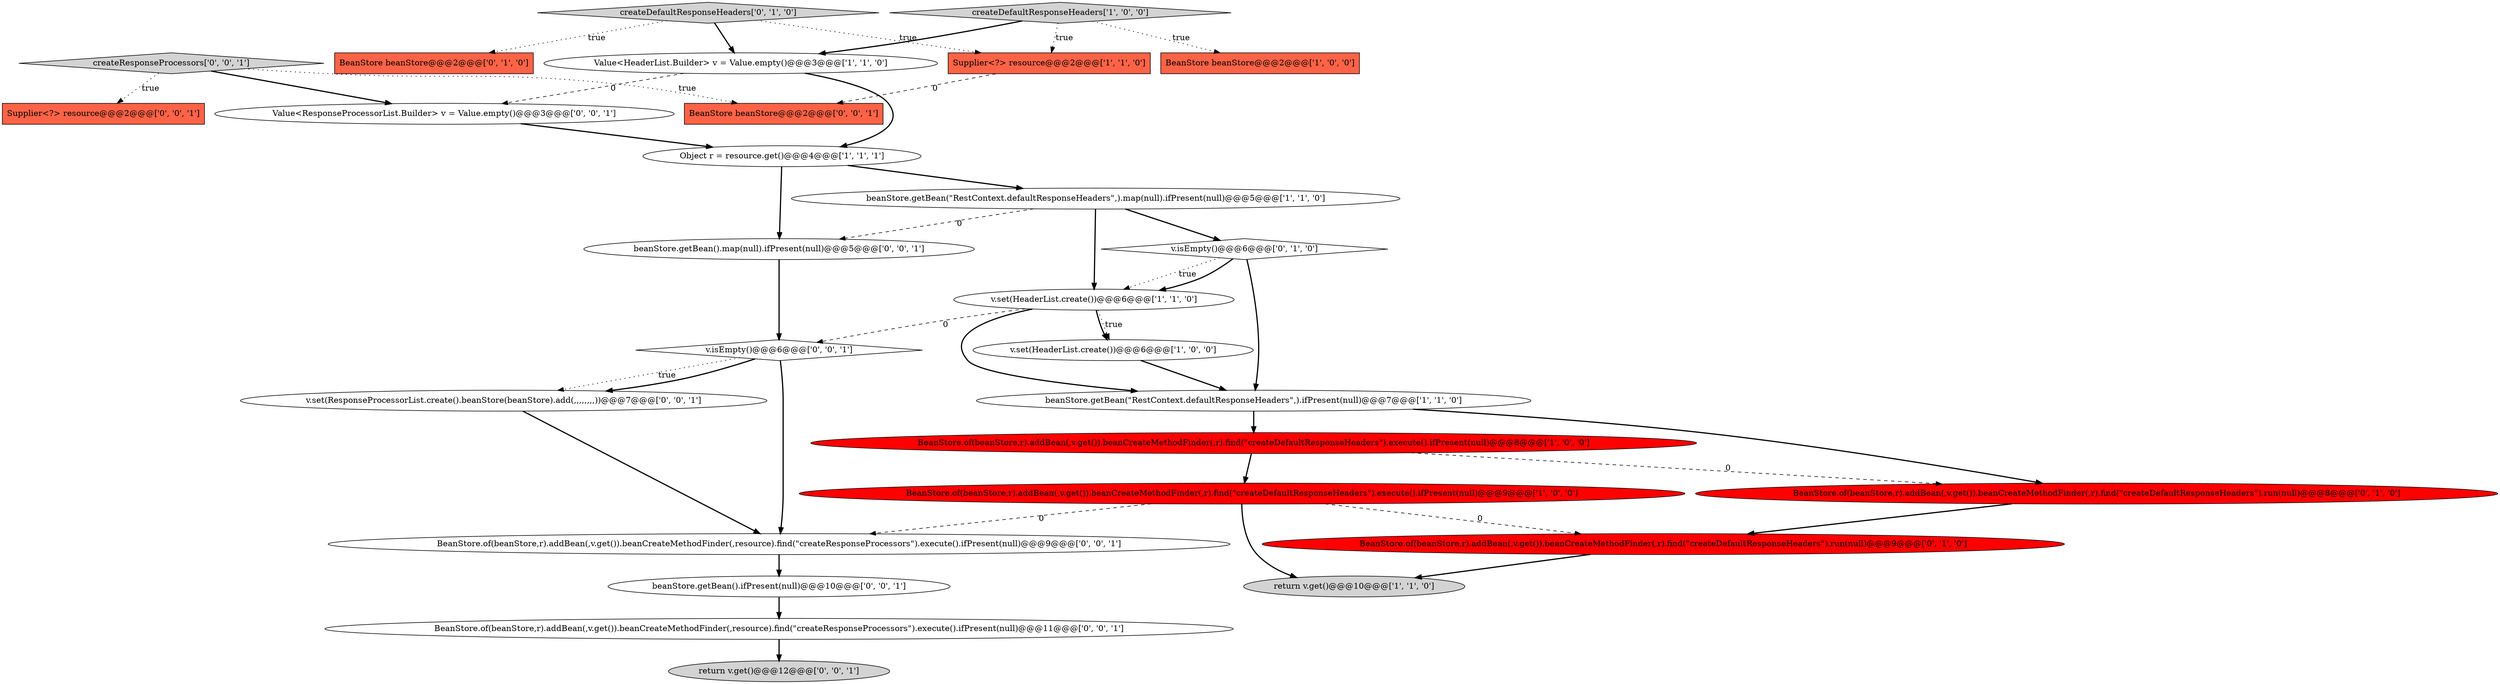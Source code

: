 digraph {
27 [style = filled, label = "return v.get()@@@12@@@['0', '0', '1']", fillcolor = lightgray, shape = ellipse image = "AAA0AAABBB3BBB"];
10 [style = filled, label = "Supplier<?> resource@@@2@@@['1', '1', '0']", fillcolor = tomato, shape = box image = "AAA0AAABBB1BBB"];
14 [style = filled, label = "BeanStore.of(beanStore,r).addBean(,v.get()).beanCreateMethodFinder(,r).find(\"createDefaultResponseHeaders\").run(null)@@@8@@@['0', '1', '0']", fillcolor = red, shape = ellipse image = "AAA1AAABBB2BBB"];
21 [style = filled, label = "v.isEmpty()@@@6@@@['0', '0', '1']", fillcolor = white, shape = diamond image = "AAA0AAABBB3BBB"];
8 [style = filled, label = "beanStore.getBean(\"RestContext.defaultResponseHeaders\",).map(null).ifPresent(null)@@@5@@@['1', '1', '0']", fillcolor = white, shape = ellipse image = "AAA0AAABBB1BBB"];
22 [style = filled, label = "v.set(ResponseProcessorList.create().beanStore(beanStore).add(,,,,,,,,))@@@7@@@['0', '0', '1']", fillcolor = white, shape = ellipse image = "AAA0AAABBB3BBB"];
12 [style = filled, label = "createDefaultResponseHeaders['0', '1', '0']", fillcolor = lightgray, shape = diamond image = "AAA0AAABBB2BBB"];
1 [style = filled, label = "Value<HeaderList.Builder> v = Value.empty()@@@3@@@['1', '1', '0']", fillcolor = white, shape = ellipse image = "AAA0AAABBB1BBB"];
0 [style = filled, label = "BeanStore.of(beanStore,r).addBean(,v.get()).beanCreateMethodFinder(,r).find(\"createDefaultResponseHeaders\").execute().ifPresent(null)@@@9@@@['1', '0', '0']", fillcolor = red, shape = ellipse image = "AAA1AAABBB1BBB"];
3 [style = filled, label = "createDefaultResponseHeaders['1', '0', '0']", fillcolor = lightgray, shape = diamond image = "AAA0AAABBB1BBB"];
11 [style = filled, label = "BeanStore.of(beanStore,r).addBean(,v.get()).beanCreateMethodFinder(,r).find(\"createDefaultResponseHeaders\").execute().ifPresent(null)@@@8@@@['1', '0', '0']", fillcolor = red, shape = ellipse image = "AAA1AAABBB1BBB"];
5 [style = filled, label = "beanStore.getBean(\"RestContext.defaultResponseHeaders\",).ifPresent(null)@@@7@@@['1', '1', '0']", fillcolor = white, shape = ellipse image = "AAA0AAABBB1BBB"];
18 [style = filled, label = "BeanStore.of(beanStore,r).addBean(,v.get()).beanCreateMethodFinder(,resource).find(\"createResponseProcessors\").execute().ifPresent(null)@@@11@@@['0', '0', '1']", fillcolor = white, shape = ellipse image = "AAA0AAABBB3BBB"];
24 [style = filled, label = "BeanStore.of(beanStore,r).addBean(,v.get()).beanCreateMethodFinder(,resource).find(\"createResponseProcessors\").execute().ifPresent(null)@@@9@@@['0', '0', '1']", fillcolor = white, shape = ellipse image = "AAA0AAABBB3BBB"];
6 [style = filled, label = "return v.get()@@@10@@@['1', '1', '0']", fillcolor = lightgray, shape = ellipse image = "AAA0AAABBB1BBB"];
13 [style = filled, label = "v.isEmpty()@@@6@@@['0', '1', '0']", fillcolor = white, shape = diamond image = "AAA0AAABBB2BBB"];
23 [style = filled, label = "beanStore.getBean().ifPresent(null)@@@10@@@['0', '0', '1']", fillcolor = white, shape = ellipse image = "AAA0AAABBB3BBB"];
20 [style = filled, label = "createResponseProcessors['0', '0', '1']", fillcolor = lightgray, shape = diamond image = "AAA0AAABBB3BBB"];
2 [style = filled, label = "Object r = resource.get()@@@4@@@['1', '1', '1']", fillcolor = white, shape = ellipse image = "AAA0AAABBB1BBB"];
9 [style = filled, label = "BeanStore beanStore@@@2@@@['1', '0', '0']", fillcolor = tomato, shape = box image = "AAA0AAABBB1BBB"];
26 [style = filled, label = "beanStore.getBean().map(null).ifPresent(null)@@@5@@@['0', '0', '1']", fillcolor = white, shape = ellipse image = "AAA0AAABBB3BBB"];
19 [style = filled, label = "Value<ResponseProcessorList.Builder> v = Value.empty()@@@3@@@['0', '0', '1']", fillcolor = white, shape = ellipse image = "AAA0AAABBB3BBB"];
16 [style = filled, label = "BeanStore beanStore@@@2@@@['0', '1', '0']", fillcolor = tomato, shape = box image = "AAA0AAABBB2BBB"];
15 [style = filled, label = "BeanStore.of(beanStore,r).addBean(,v.get()).beanCreateMethodFinder(,r).find(\"createDefaultResponseHeaders\").run(null)@@@9@@@['0', '1', '0']", fillcolor = red, shape = ellipse image = "AAA1AAABBB2BBB"];
17 [style = filled, label = "Supplier<?> resource@@@2@@@['0', '0', '1']", fillcolor = tomato, shape = box image = "AAA0AAABBB3BBB"];
4 [style = filled, label = "v.set(HeaderList.create())@@@6@@@['1', '0', '0']", fillcolor = white, shape = ellipse image = "AAA0AAABBB1BBB"];
7 [style = filled, label = "v.set(HeaderList.create())@@@6@@@['1', '1', '0']", fillcolor = white, shape = ellipse image = "AAA0AAABBB1BBB"];
25 [style = filled, label = "BeanStore beanStore@@@2@@@['0', '0', '1']", fillcolor = tomato, shape = box image = "AAA0AAABBB3BBB"];
2->26 [style = bold, label=""];
7->21 [style = dashed, label="0"];
20->25 [style = dotted, label="true"];
3->1 [style = bold, label=""];
0->6 [style = bold, label=""];
20->17 [style = dotted, label="true"];
3->10 [style = dotted, label="true"];
1->19 [style = dashed, label="0"];
0->15 [style = dashed, label="0"];
21->22 [style = dotted, label="true"];
15->6 [style = bold, label=""];
21->24 [style = bold, label=""];
19->2 [style = bold, label=""];
7->4 [style = bold, label=""];
5->14 [style = bold, label=""];
3->9 [style = dotted, label="true"];
13->7 [style = dotted, label="true"];
12->1 [style = bold, label=""];
8->7 [style = bold, label=""];
26->21 [style = bold, label=""];
7->5 [style = bold, label=""];
11->0 [style = bold, label=""];
12->10 [style = dotted, label="true"];
12->16 [style = dotted, label="true"];
18->27 [style = bold, label=""];
21->22 [style = bold, label=""];
13->7 [style = bold, label=""];
11->14 [style = dashed, label="0"];
7->4 [style = dotted, label="true"];
13->5 [style = bold, label=""];
0->24 [style = dashed, label="0"];
14->15 [style = bold, label=""];
1->2 [style = bold, label=""];
5->11 [style = bold, label=""];
22->24 [style = bold, label=""];
20->19 [style = bold, label=""];
8->26 [style = dashed, label="0"];
4->5 [style = bold, label=""];
23->18 [style = bold, label=""];
10->25 [style = dashed, label="0"];
8->13 [style = bold, label=""];
2->8 [style = bold, label=""];
24->23 [style = bold, label=""];
}
